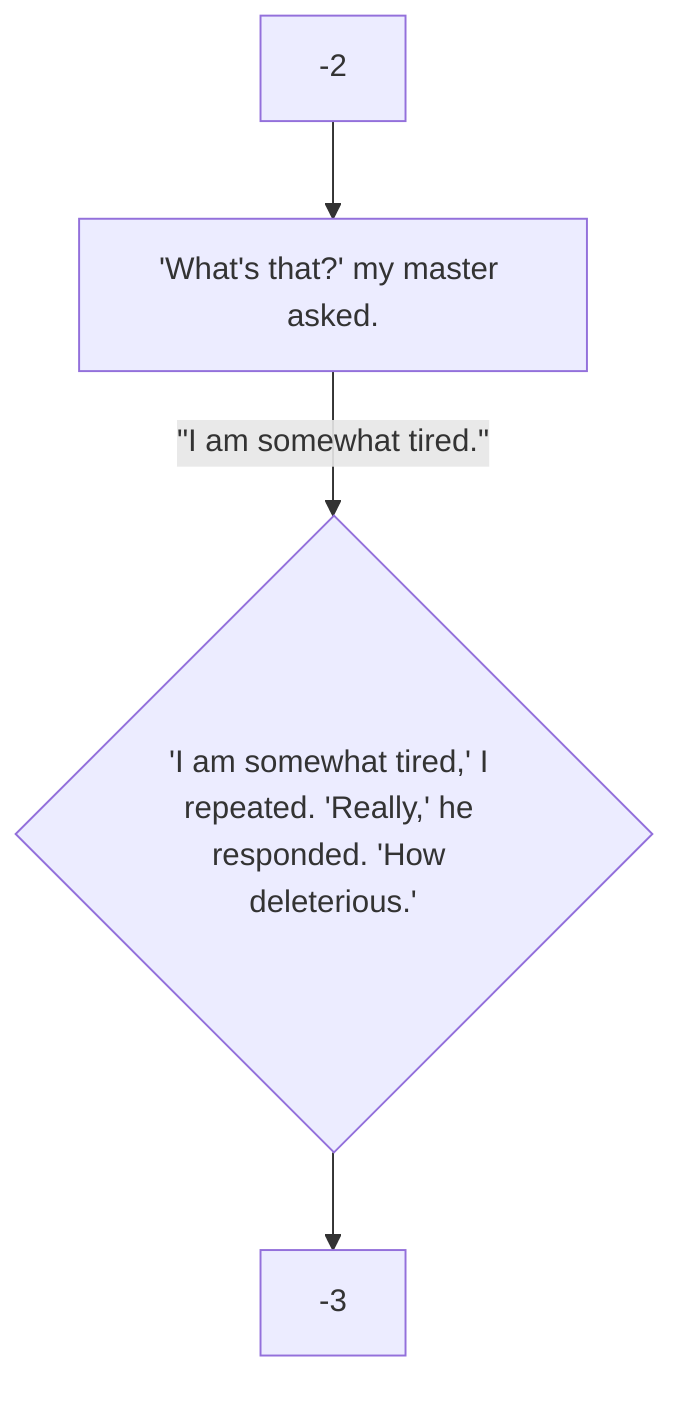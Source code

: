 flowchart TD
    1["'What's that?' my master asked."]
    4{"'I am somewhat tired,' I repeated. 'Really,' he responded. 'How deleterious.'"}
    1 -->|&quot;I am somewhat tired.&quot;| 4
    -2 --> 1
    4 --> -3
